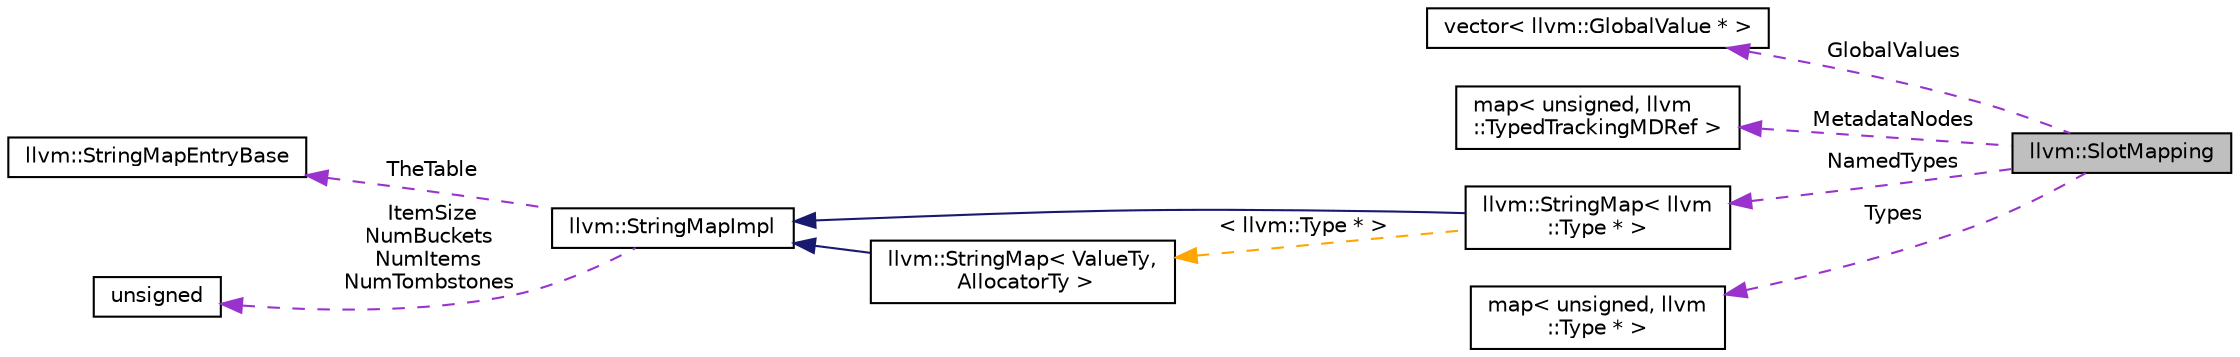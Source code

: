 digraph "llvm::SlotMapping"
{
 // LATEX_PDF_SIZE
  bgcolor="transparent";
  edge [fontname="Helvetica",fontsize="10",labelfontname="Helvetica",labelfontsize="10"];
  node [fontname="Helvetica",fontsize="10",shape="box"];
  rankdir="LR";
  Node1 [label="llvm::SlotMapping",height=0.2,width=0.4,color="black", fillcolor="grey75", style="filled", fontcolor="black",tooltip="This struct contains the mappings from the slot numbers to unnamed metadata nodes,..."];
  Node2 -> Node1 [dir="back",color="darkorchid3",fontsize="10",style="dashed",label=" GlobalValues" ,fontname="Helvetica"];
  Node2 [label="vector\< llvm::GlobalValue * \>",height=0.2,width=0.4,color="black",tooltip=" "];
  Node3 -> Node1 [dir="back",color="darkorchid3",fontsize="10",style="dashed",label=" MetadataNodes" ,fontname="Helvetica"];
  Node3 [label="map\< unsigned, llvm\l::TypedTrackingMDRef \>",height=0.2,width=0.4,color="black",tooltip=" "];
  Node4 -> Node1 [dir="back",color="darkorchid3",fontsize="10",style="dashed",label=" NamedTypes" ,fontname="Helvetica"];
  Node4 [label="llvm::StringMap\< llvm\l::Type * \>",height=0.2,width=0.4,color="black",URL="$classllvm_1_1StringMap.html",tooltip=" "];
  Node5 -> Node4 [dir="back",color="midnightblue",fontsize="10",style="solid",fontname="Helvetica"];
  Node5 [label="llvm::StringMapImpl",height=0.2,width=0.4,color="black",URL="$classllvm_1_1StringMapImpl.html",tooltip="StringMapImpl - This is the base class of StringMap that is shared among all of its instantiations."];
  Node6 -> Node5 [dir="back",color="darkorchid3",fontsize="10",style="dashed",label=" TheTable" ,fontname="Helvetica"];
  Node6 [label="llvm::StringMapEntryBase",height=0.2,width=0.4,color="black",URL="$classllvm_1_1StringMapEntryBase.html",tooltip="StringMapEntryBase - Shared base class of StringMapEntry instances."];
  Node7 -> Node5 [dir="back",color="darkorchid3",fontsize="10",style="dashed",label=" ItemSize\nNumBuckets\nNumItems\nNumTombstones" ,fontname="Helvetica"];
  Node7 [label="unsigned",height=0.2,width=0.4,color="black",URL="$classunsigned.html",tooltip=" "];
  Node8 -> Node4 [dir="back",color="orange",fontsize="10",style="dashed",label=" \< llvm::Type * \>" ,fontname="Helvetica"];
  Node8 [label="llvm::StringMap\< ValueTy,\l AllocatorTy \>",height=0.2,width=0.4,color="black",URL="$classllvm_1_1StringMap.html",tooltip="StringMap - This is an unconventional map that is specialized for handling keys that are \"strings\",..."];
  Node5 -> Node8 [dir="back",color="midnightblue",fontsize="10",style="solid",fontname="Helvetica"];
  Node9 -> Node1 [dir="back",color="darkorchid3",fontsize="10",style="dashed",label=" Types" ,fontname="Helvetica"];
  Node9 [label="map\< unsigned, llvm\l::Type * \>",height=0.2,width=0.4,color="black",tooltip=" "];
}
